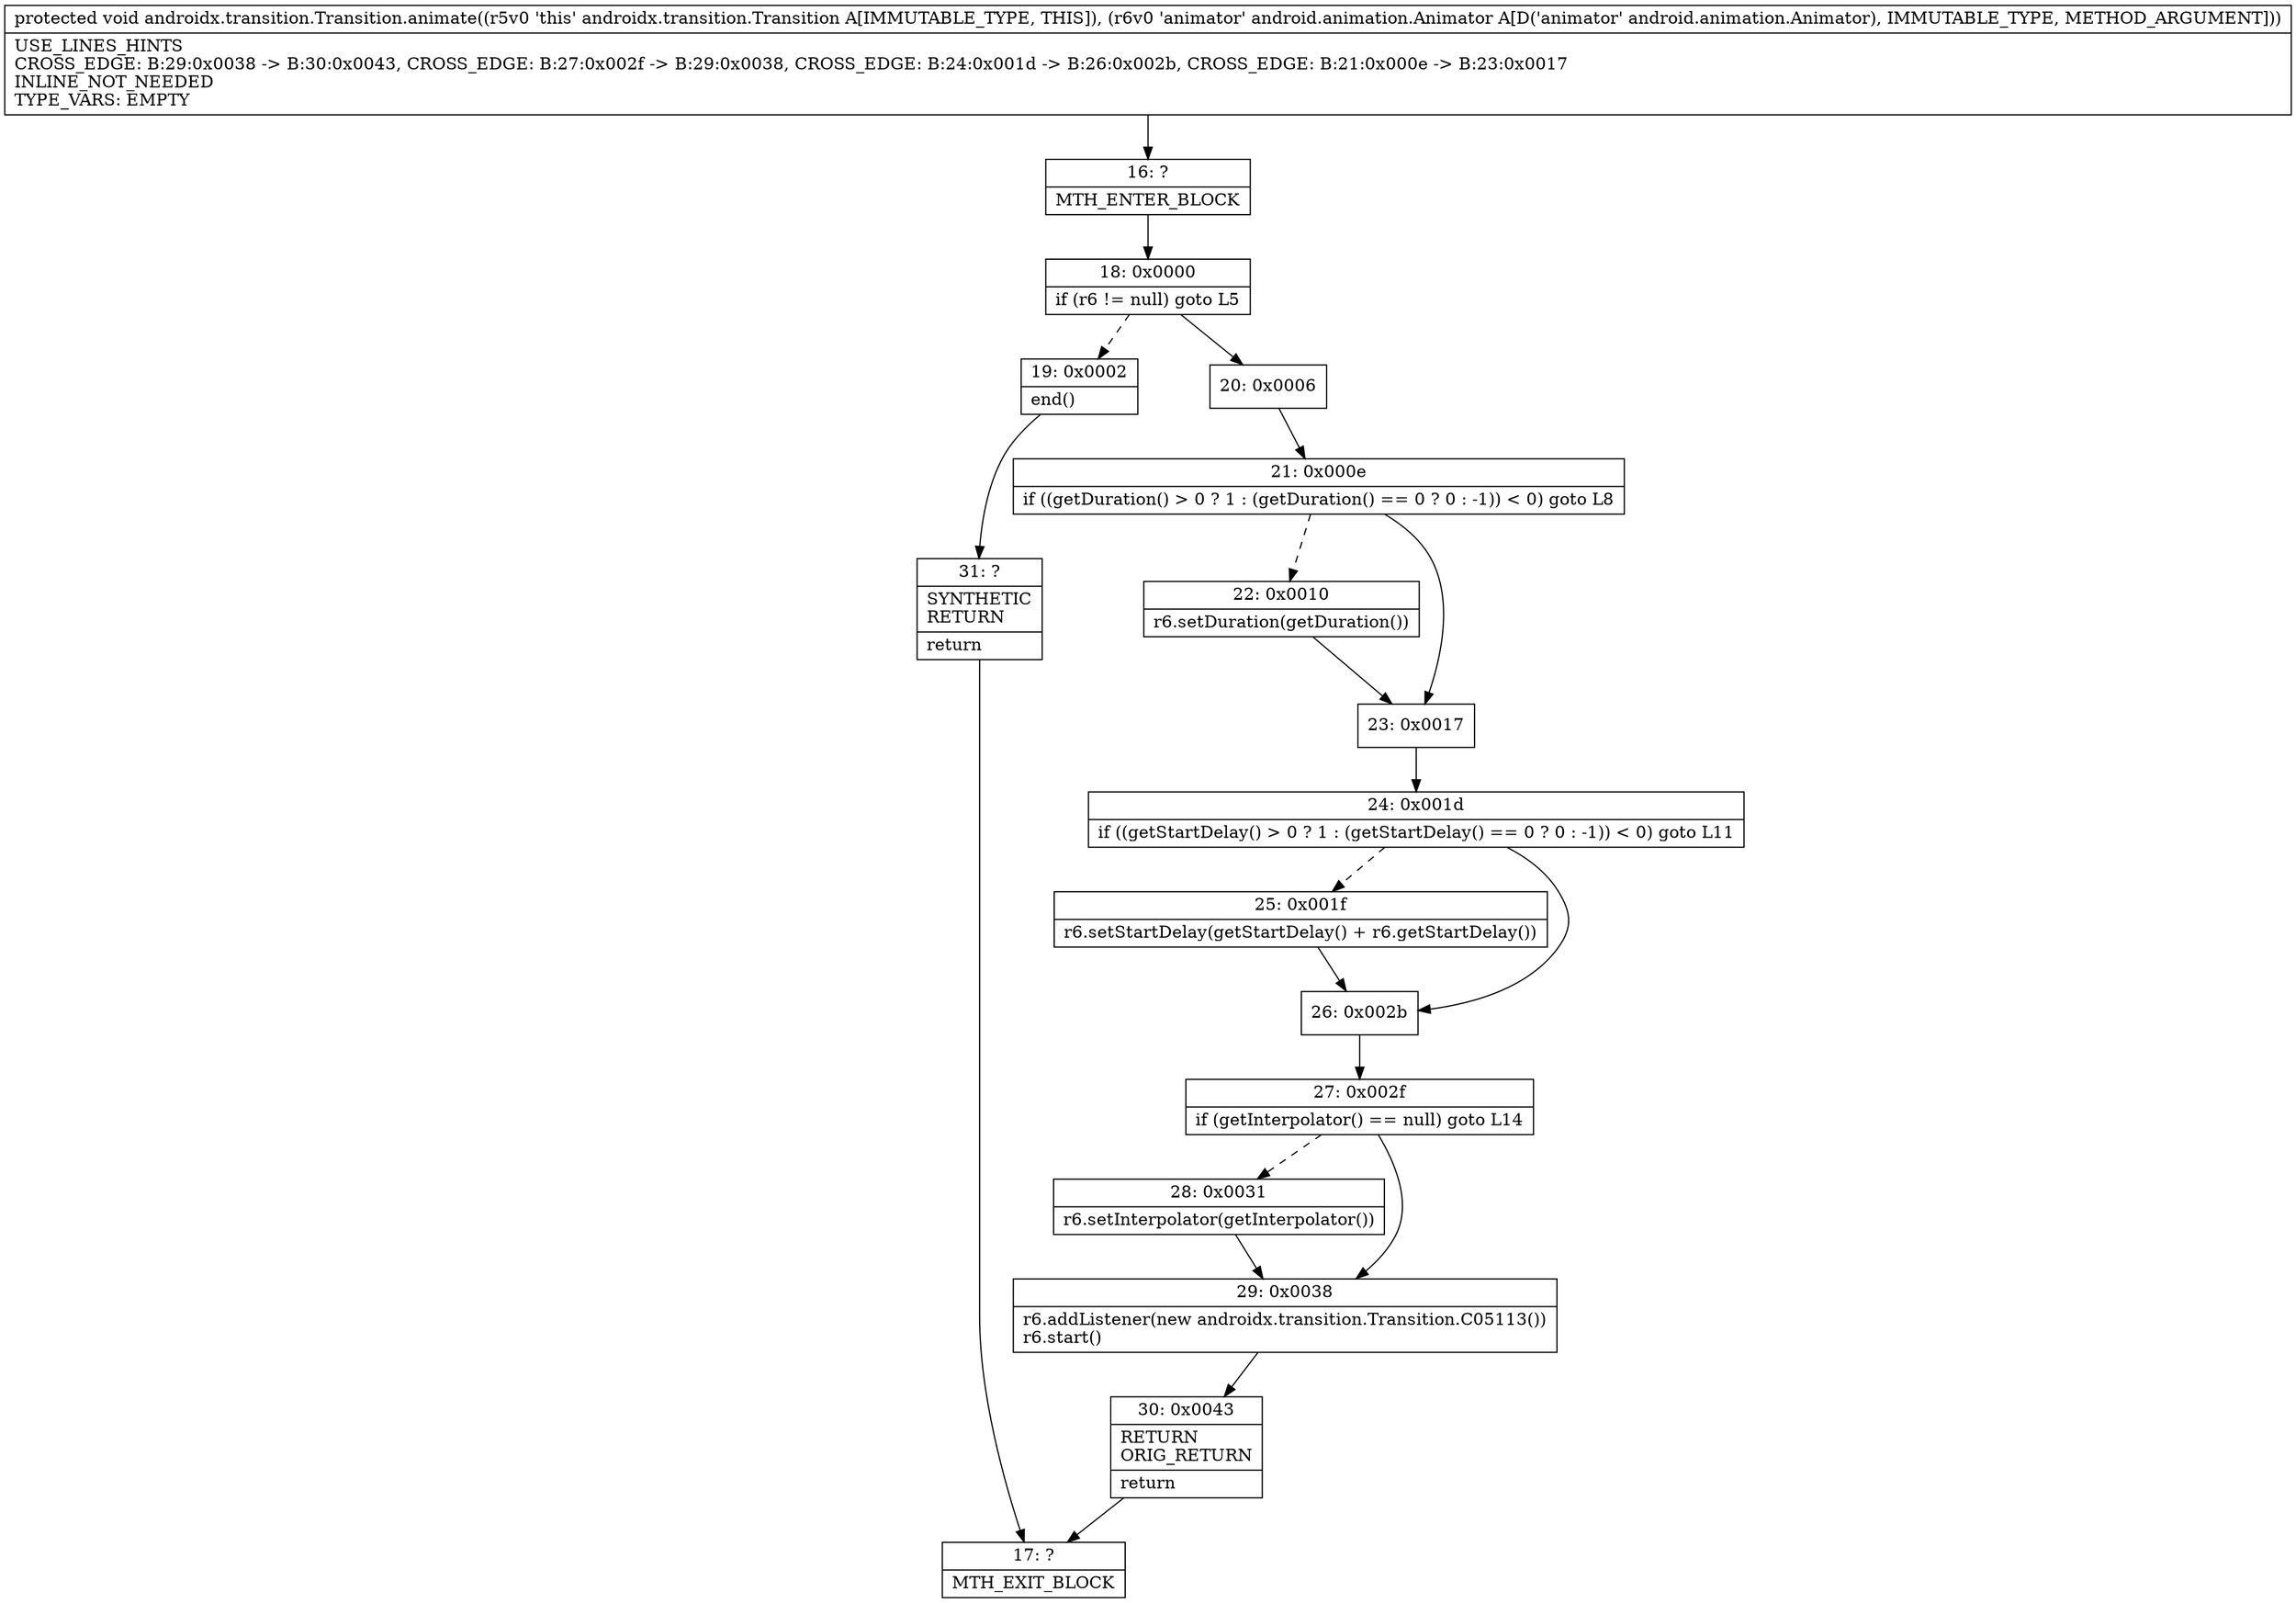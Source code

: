 digraph "CFG forandroidx.transition.Transition.animate(Landroid\/animation\/Animator;)V" {
Node_16 [shape=record,label="{16\:\ ?|MTH_ENTER_BLOCK\l}"];
Node_18 [shape=record,label="{18\:\ 0x0000|if (r6 != null) goto L5\l}"];
Node_19 [shape=record,label="{19\:\ 0x0002|end()\l}"];
Node_31 [shape=record,label="{31\:\ ?|SYNTHETIC\lRETURN\l|return\l}"];
Node_17 [shape=record,label="{17\:\ ?|MTH_EXIT_BLOCK\l}"];
Node_20 [shape=record,label="{20\:\ 0x0006}"];
Node_21 [shape=record,label="{21\:\ 0x000e|if ((getDuration() \> 0 ? 1 : (getDuration() == 0 ? 0 : \-1)) \< 0) goto L8\l}"];
Node_22 [shape=record,label="{22\:\ 0x0010|r6.setDuration(getDuration())\l}"];
Node_23 [shape=record,label="{23\:\ 0x0017}"];
Node_24 [shape=record,label="{24\:\ 0x001d|if ((getStartDelay() \> 0 ? 1 : (getStartDelay() == 0 ? 0 : \-1)) \< 0) goto L11\l}"];
Node_25 [shape=record,label="{25\:\ 0x001f|r6.setStartDelay(getStartDelay() + r6.getStartDelay())\l}"];
Node_26 [shape=record,label="{26\:\ 0x002b}"];
Node_27 [shape=record,label="{27\:\ 0x002f|if (getInterpolator() == null) goto L14\l}"];
Node_28 [shape=record,label="{28\:\ 0x0031|r6.setInterpolator(getInterpolator())\l}"];
Node_29 [shape=record,label="{29\:\ 0x0038|r6.addListener(new androidx.transition.Transition.C05113())\lr6.start()\l}"];
Node_30 [shape=record,label="{30\:\ 0x0043|RETURN\lORIG_RETURN\l|return\l}"];
MethodNode[shape=record,label="{protected void androidx.transition.Transition.animate((r5v0 'this' androidx.transition.Transition A[IMMUTABLE_TYPE, THIS]), (r6v0 'animator' android.animation.Animator A[D('animator' android.animation.Animator), IMMUTABLE_TYPE, METHOD_ARGUMENT]))  | USE_LINES_HINTS\lCROSS_EDGE: B:29:0x0038 \-\> B:30:0x0043, CROSS_EDGE: B:27:0x002f \-\> B:29:0x0038, CROSS_EDGE: B:24:0x001d \-\> B:26:0x002b, CROSS_EDGE: B:21:0x000e \-\> B:23:0x0017\lINLINE_NOT_NEEDED\lTYPE_VARS: EMPTY\l}"];
MethodNode -> Node_16;Node_16 -> Node_18;
Node_18 -> Node_19[style=dashed];
Node_18 -> Node_20;
Node_19 -> Node_31;
Node_31 -> Node_17;
Node_20 -> Node_21;
Node_21 -> Node_22[style=dashed];
Node_21 -> Node_23;
Node_22 -> Node_23;
Node_23 -> Node_24;
Node_24 -> Node_25[style=dashed];
Node_24 -> Node_26;
Node_25 -> Node_26;
Node_26 -> Node_27;
Node_27 -> Node_28[style=dashed];
Node_27 -> Node_29;
Node_28 -> Node_29;
Node_29 -> Node_30;
Node_30 -> Node_17;
}

